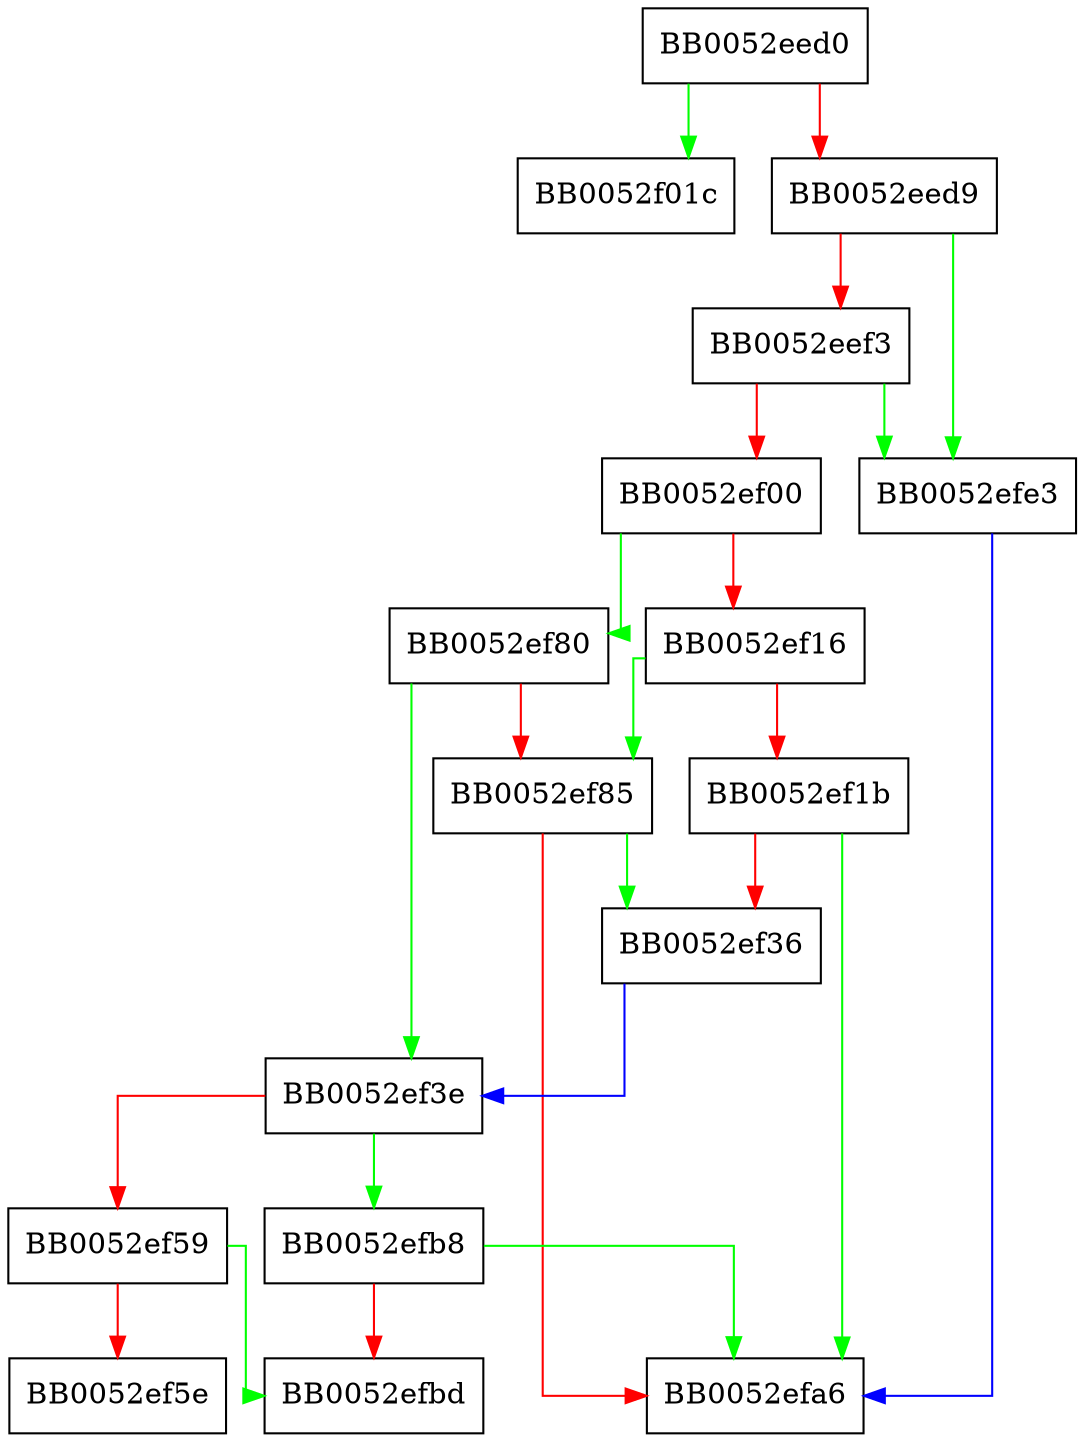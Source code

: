 digraph BIO_ctrl {
  node [shape="box"];
  graph [splines=ortho];
  BB0052eed0 -> BB0052f01c [color="green"];
  BB0052eed0 -> BB0052eed9 [color="red"];
  BB0052eed9 -> BB0052efe3 [color="green"];
  BB0052eed9 -> BB0052eef3 [color="red"];
  BB0052eef3 -> BB0052efe3 [color="green"];
  BB0052eef3 -> BB0052ef00 [color="red"];
  BB0052ef00 -> BB0052ef80 [color="green"];
  BB0052ef00 -> BB0052ef16 [color="red"];
  BB0052ef16 -> BB0052ef85 [color="green"];
  BB0052ef16 -> BB0052ef1b [color="red"];
  BB0052ef1b -> BB0052efa6 [color="green"];
  BB0052ef1b -> BB0052ef36 [color="red"];
  BB0052ef36 -> BB0052ef3e [color="blue"];
  BB0052ef3e -> BB0052efb8 [color="green"];
  BB0052ef3e -> BB0052ef59 [color="red"];
  BB0052ef59 -> BB0052efbd [color="green"];
  BB0052ef59 -> BB0052ef5e [color="red"];
  BB0052ef80 -> BB0052ef3e [color="green"];
  BB0052ef80 -> BB0052ef85 [color="red"];
  BB0052ef85 -> BB0052ef36 [color="green"];
  BB0052ef85 -> BB0052efa6 [color="red"];
  BB0052efb8 -> BB0052efa6 [color="green"];
  BB0052efb8 -> BB0052efbd [color="red"];
  BB0052efe3 -> BB0052efa6 [color="blue"];
}